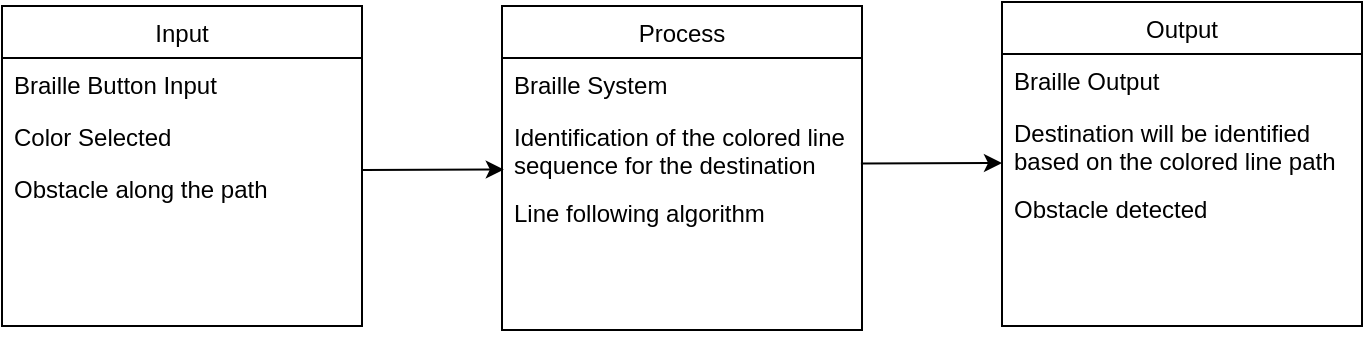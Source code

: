 <mxfile version="12.7.1" type="google"><diagram id="zorChaCJWrBhKE7iVqLd" name="Page-1"><mxGraphModel dx="1038" dy="585" grid="1" gridSize="10" guides="1" tooltips="1" connect="1" arrows="1" fold="1" page="1" pageScale="1" pageWidth="850" pageHeight="1100" math="0" shadow="0"><root><mxCell id="0"/><mxCell id="1" parent="0"/><mxCell id="7LCYSSZ5D7J1tfB90Vuc-7" value="Input" style="swimlane;fontStyle=0;childLayout=stackLayout;horizontal=1;startSize=26;fillColor=none;horizontalStack=0;resizeParent=1;resizeParentMax=0;resizeLast=0;collapsible=1;marginBottom=0;" vertex="1" parent="1"><mxGeometry x="120" y="120" width="180" height="160" as="geometry"><mxRectangle x="120" y="120" width="50" height="26" as="alternateBounds"/></mxGeometry></mxCell><mxCell id="7LCYSSZ5D7J1tfB90Vuc-8" value="Braille Button Input" style="text;strokeColor=none;fillColor=none;align=left;verticalAlign=top;spacingLeft=4;spacingRight=4;overflow=hidden;rotatable=0;points=[[0,0.5],[1,0.5]];portConstraint=eastwest;" vertex="1" parent="7LCYSSZ5D7J1tfB90Vuc-7"><mxGeometry y="26" width="180" height="26" as="geometry"/></mxCell><mxCell id="7LCYSSZ5D7J1tfB90Vuc-9" value="Color Selected" style="text;strokeColor=none;fillColor=none;align=left;verticalAlign=top;spacingLeft=4;spacingRight=4;overflow=hidden;rotatable=0;points=[[0,0.5],[1,0.5]];portConstraint=eastwest;" vertex="1" parent="7LCYSSZ5D7J1tfB90Vuc-7"><mxGeometry y="52" width="180" height="26" as="geometry"/></mxCell><mxCell id="7LCYSSZ5D7J1tfB90Vuc-10" value="Obstacle along the path " style="text;strokeColor=none;fillColor=none;align=left;verticalAlign=top;spacingLeft=4;spacingRight=4;overflow=hidden;rotatable=0;points=[[0,0.5],[1,0.5]];portConstraint=eastwest;" vertex="1" parent="7LCYSSZ5D7J1tfB90Vuc-7"><mxGeometry y="78" width="180" height="82" as="geometry"/></mxCell><mxCell id="7LCYSSZ5D7J1tfB90Vuc-27" value="Process" style="swimlane;fontStyle=0;childLayout=stackLayout;horizontal=1;startSize=26;fillColor=none;horizontalStack=0;resizeParent=1;resizeParentMax=0;resizeLast=0;collapsible=1;marginBottom=0;" vertex="1" parent="1"><mxGeometry x="370" y="120" width="180" height="162" as="geometry"><mxRectangle x="120" y="120" width="50" height="26" as="alternateBounds"/></mxGeometry></mxCell><mxCell id="7LCYSSZ5D7J1tfB90Vuc-28" value="Braille System" style="text;strokeColor=none;fillColor=none;align=left;verticalAlign=top;spacingLeft=4;spacingRight=4;overflow=hidden;rotatable=0;points=[[0,0.5],[1,0.5]];portConstraint=eastwest;" vertex="1" parent="7LCYSSZ5D7J1tfB90Vuc-27"><mxGeometry y="26" width="180" height="26" as="geometry"/></mxCell><mxCell id="7LCYSSZ5D7J1tfB90Vuc-29" value="Identification of the colored line &#10;sequence for the destination&#10; " style="text;strokeColor=none;fillColor=none;align=left;verticalAlign=top;spacingLeft=4;spacingRight=4;overflow=hidden;rotatable=0;points=[[0,0.5],[1,0.5]];portConstraint=eastwest;" vertex="1" parent="7LCYSSZ5D7J1tfB90Vuc-27"><mxGeometry y="52" width="180" height="38" as="geometry"/></mxCell><mxCell id="7LCYSSZ5D7J1tfB90Vuc-30" value="Line following algorithm" style="text;strokeColor=none;fillColor=none;align=left;verticalAlign=top;spacingLeft=4;spacingRight=4;overflow=hidden;rotatable=0;points=[[0,0.5],[1,0.5]];portConstraint=eastwest;" vertex="1" parent="7LCYSSZ5D7J1tfB90Vuc-27"><mxGeometry y="90" width="180" height="72" as="geometry"/></mxCell><mxCell id="7LCYSSZ5D7J1tfB90Vuc-31" value="Output" style="swimlane;fontStyle=0;childLayout=stackLayout;horizontal=1;startSize=26;fillColor=none;horizontalStack=0;resizeParent=1;resizeParentMax=0;resizeLast=0;collapsible=1;marginBottom=0;" vertex="1" parent="1"><mxGeometry x="620" y="118" width="180" height="162" as="geometry"><mxRectangle x="120" y="120" width="50" height="26" as="alternateBounds"/></mxGeometry></mxCell><mxCell id="7LCYSSZ5D7J1tfB90Vuc-32" value="Braille Output" style="text;strokeColor=none;fillColor=none;align=left;verticalAlign=top;spacingLeft=4;spacingRight=4;overflow=hidden;rotatable=0;points=[[0,0.5],[1,0.5]];portConstraint=eastwest;" vertex="1" parent="7LCYSSZ5D7J1tfB90Vuc-31"><mxGeometry y="26" width="180" height="26" as="geometry"/></mxCell><mxCell id="7LCYSSZ5D7J1tfB90Vuc-33" value="Destination will be identified &#10;based on the colored line path" style="text;strokeColor=none;fillColor=none;align=left;verticalAlign=top;spacingLeft=4;spacingRight=4;overflow=hidden;rotatable=0;points=[[0,0.5],[1,0.5]];portConstraint=eastwest;" vertex="1" parent="7LCYSSZ5D7J1tfB90Vuc-31"><mxGeometry y="52" width="180" height="38" as="geometry"/></mxCell><mxCell id="7LCYSSZ5D7J1tfB90Vuc-34" value="Obstacle detected" style="text;strokeColor=none;fillColor=none;align=left;verticalAlign=top;spacingLeft=4;spacingRight=4;overflow=hidden;rotatable=0;points=[[0,0.5],[1,0.5]];portConstraint=eastwest;" vertex="1" parent="7LCYSSZ5D7J1tfB90Vuc-31"><mxGeometry y="90" width="180" height="72" as="geometry"/></mxCell><mxCell id="7LCYSSZ5D7J1tfB90Vuc-37" value="" style="endArrow=classic;html=1;exitX=1.002;exitY=0.049;exitDx=0;exitDy=0;exitPerimeter=0;entryX=0.005;entryY=0.783;entryDx=0;entryDy=0;entryPerimeter=0;" edge="1" parent="1" source="7LCYSSZ5D7J1tfB90Vuc-10" target="7LCYSSZ5D7J1tfB90Vuc-29"><mxGeometry width="50" height="50" relative="1" as="geometry"><mxPoint x="120" y="360" as="sourcePoint"/><mxPoint x="371" y="198" as="targetPoint"/></mxGeometry></mxCell><mxCell id="7LCYSSZ5D7J1tfB90Vuc-38" value="" style="endArrow=classic;html=1;exitX=1.002;exitY=0.049;exitDx=0;exitDy=0;exitPerimeter=0;entryX=0.005;entryY=0.783;entryDx=0;entryDy=0;entryPerimeter=0;" edge="1" parent="1"><mxGeometry width="50" height="50" relative="1" as="geometry"><mxPoint x="549.46" y="198.768" as="sourcePoint"/><mxPoint x="620.0" y="198.504" as="targetPoint"/></mxGeometry></mxCell></root></mxGraphModel></diagram></mxfile>